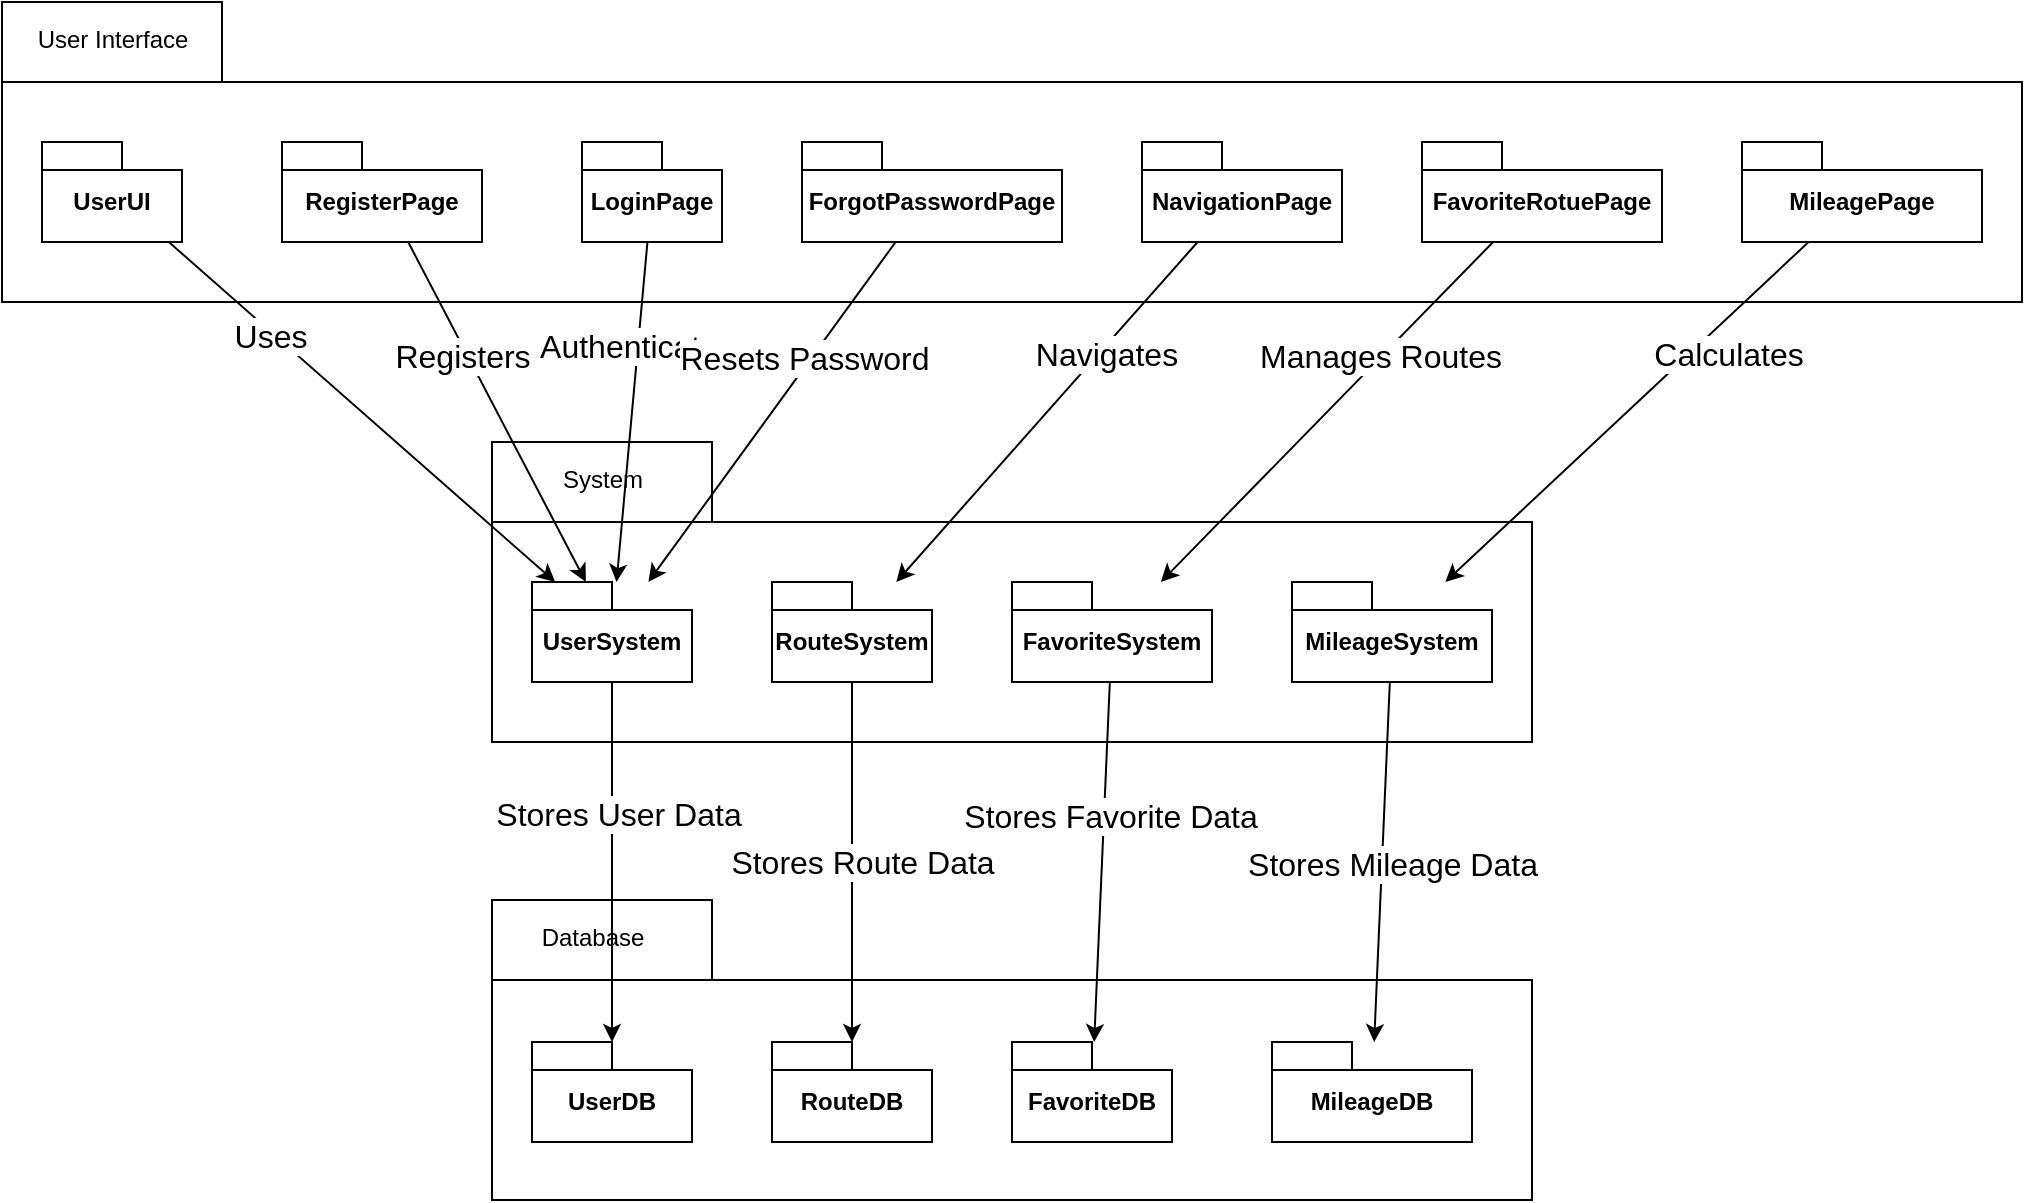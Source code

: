 <mxfile version="22.0.3" type="device">
  <diagram name="第1頁" id="RSBEpMBs8AiLDluXtR-K">
    <mxGraphModel dx="1235" dy="740" grid="1" gridSize="10" guides="1" tooltips="1" connect="1" arrows="1" fold="1" page="1" pageScale="1" pageWidth="827" pageHeight="1169" math="0" shadow="0">
      <root>
        <mxCell id="0" />
        <mxCell id="1" parent="0" />
        <mxCell id="c4u263SX0K0IFKFpcmCq-19" value="" style="shape=folder;fontStyle=1;spacingTop=10;tabWidth=110;tabHeight=40;tabPosition=left;html=1;whiteSpace=wrap;" vertex="1" parent="1">
          <mxGeometry x="435" y="1019" width="520" height="150" as="geometry" />
        </mxCell>
        <mxCell id="c4u263SX0K0IFKFpcmCq-20" value="Database" style="text;html=1;align=center;verticalAlign=middle;resizable=0;points=[];autosize=1;strokeColor=none;fillColor=none;" vertex="1" parent="1">
          <mxGeometry x="450" y="1023" width="70" height="30" as="geometry" />
        </mxCell>
        <mxCell id="c4u263SX0K0IFKFpcmCq-13" value="" style="shape=folder;fontStyle=1;spacingTop=10;tabWidth=110;tabHeight=40;tabPosition=left;html=1;whiteSpace=wrap;" vertex="1" parent="1">
          <mxGeometry x="435" y="790" width="520" height="150" as="geometry" />
        </mxCell>
        <mxCell id="c4u263SX0K0IFKFpcmCq-14" value="System" style="text;html=1;align=center;verticalAlign=middle;resizable=0;points=[];autosize=1;strokeColor=none;fillColor=none;" vertex="1" parent="1">
          <mxGeometry x="460" y="794" width="60" height="30" as="geometry" />
        </mxCell>
        <mxCell id="c4u263SX0K0IFKFpcmCq-1" value="" style="shape=folder;fontStyle=1;spacingTop=10;tabWidth=110;tabHeight=40;tabPosition=left;html=1;whiteSpace=wrap;" vertex="1" parent="1">
          <mxGeometry x="190" y="570" width="1010" height="150" as="geometry" />
        </mxCell>
        <mxCell id="c4u263SX0K0IFKFpcmCq-2" value="User Interface" style="text;html=1;align=center;verticalAlign=middle;resizable=0;points=[];autosize=1;strokeColor=none;fillColor=none;" vertex="1" parent="1">
          <mxGeometry x="195" y="574" width="100" height="30" as="geometry" />
        </mxCell>
        <mxCell id="c4u263SX0K0IFKFpcmCq-4" value="UserUI" style="shape=folder;fontStyle=1;spacingTop=10;tabWidth=40;tabHeight=14;tabPosition=left;html=1;whiteSpace=wrap;" vertex="1" parent="1">
          <mxGeometry x="210" y="640" width="70" height="50" as="geometry" />
        </mxCell>
        <mxCell id="c4u263SX0K0IFKFpcmCq-5" value="LoginPage" style="shape=folder;fontStyle=1;spacingTop=10;tabWidth=40;tabHeight=14;tabPosition=left;html=1;whiteSpace=wrap;" vertex="1" parent="1">
          <mxGeometry x="480" y="640" width="70" height="50" as="geometry" />
        </mxCell>
        <mxCell id="c4u263SX0K0IFKFpcmCq-8" value="ForgotPasswordPage" style="shape=folder;fontStyle=1;spacingTop=10;tabWidth=40;tabHeight=14;tabPosition=left;html=1;whiteSpace=wrap;" vertex="1" parent="1">
          <mxGeometry x="590" y="640" width="130" height="50" as="geometry" />
        </mxCell>
        <mxCell id="c4u263SX0K0IFKFpcmCq-9" value="NavigationPage" style="shape=folder;fontStyle=1;spacingTop=10;tabWidth=40;tabHeight=14;tabPosition=left;html=1;whiteSpace=wrap;" vertex="1" parent="1">
          <mxGeometry x="760" y="640" width="100" height="50" as="geometry" />
        </mxCell>
        <mxCell id="c4u263SX0K0IFKFpcmCq-10" value="FavoriteRotuePage" style="shape=folder;fontStyle=1;spacingTop=10;tabWidth=40;tabHeight=14;tabPosition=left;html=1;whiteSpace=wrap;" vertex="1" parent="1">
          <mxGeometry x="900" y="640" width="120" height="50" as="geometry" />
        </mxCell>
        <mxCell id="c4u263SX0K0IFKFpcmCq-11" value="MileagePage" style="shape=folder;fontStyle=1;spacingTop=10;tabWidth=40;tabHeight=14;tabPosition=left;html=1;whiteSpace=wrap;" vertex="1" parent="1">
          <mxGeometry x="1060" y="640" width="120" height="50" as="geometry" />
        </mxCell>
        <mxCell id="c4u263SX0K0IFKFpcmCq-15" value="UserSystem" style="shape=folder;fontStyle=1;spacingTop=10;tabWidth=40;tabHeight=14;tabPosition=left;html=1;whiteSpace=wrap;" vertex="1" parent="1">
          <mxGeometry x="455" y="860" width="80" height="50" as="geometry" />
        </mxCell>
        <mxCell id="c4u263SX0K0IFKFpcmCq-16" value="RouteSystem" style="shape=folder;fontStyle=1;spacingTop=10;tabWidth=40;tabHeight=14;tabPosition=left;html=1;whiteSpace=wrap;" vertex="1" parent="1">
          <mxGeometry x="575" y="860" width="80" height="50" as="geometry" />
        </mxCell>
        <mxCell id="c4u263SX0K0IFKFpcmCq-17" value="FavoriteSystem" style="shape=folder;fontStyle=1;spacingTop=10;tabWidth=40;tabHeight=14;tabPosition=left;html=1;whiteSpace=wrap;" vertex="1" parent="1">
          <mxGeometry x="695" y="860" width="100" height="50" as="geometry" />
        </mxCell>
        <mxCell id="c4u263SX0K0IFKFpcmCq-18" value="MileageSystem" style="shape=folder;fontStyle=1;spacingTop=10;tabWidth=40;tabHeight=14;tabPosition=left;html=1;whiteSpace=wrap;" vertex="1" parent="1">
          <mxGeometry x="835" y="860" width="100" height="50" as="geometry" />
        </mxCell>
        <mxCell id="c4u263SX0K0IFKFpcmCq-21" value="UserDB" style="shape=folder;fontStyle=1;spacingTop=10;tabWidth=40;tabHeight=14;tabPosition=left;html=1;whiteSpace=wrap;" vertex="1" parent="1">
          <mxGeometry x="455" y="1090" width="80" height="50" as="geometry" />
        </mxCell>
        <mxCell id="c4u263SX0K0IFKFpcmCq-22" value="RouteDB" style="shape=folder;fontStyle=1;spacingTop=10;tabWidth=40;tabHeight=14;tabPosition=left;html=1;whiteSpace=wrap;" vertex="1" parent="1">
          <mxGeometry x="575" y="1090" width="80" height="50" as="geometry" />
        </mxCell>
        <mxCell id="c4u263SX0K0IFKFpcmCq-23" value="FavoriteDB" style="shape=folder;fontStyle=1;spacingTop=10;tabWidth=40;tabHeight=14;tabPosition=left;html=1;whiteSpace=wrap;" vertex="1" parent="1">
          <mxGeometry x="695" y="1090" width="80" height="50" as="geometry" />
        </mxCell>
        <mxCell id="c4u263SX0K0IFKFpcmCq-24" value="MileageDB" style="shape=folder;fontStyle=1;spacingTop=10;tabWidth=40;tabHeight=14;tabPosition=left;html=1;whiteSpace=wrap;" vertex="1" parent="1">
          <mxGeometry x="825" y="1090" width="100" height="50" as="geometry" />
        </mxCell>
        <mxCell id="c4u263SX0K0IFKFpcmCq-25" value="" style="endArrow=classic;html=1;rounded=0;" edge="1" parent="1" source="c4u263SX0K0IFKFpcmCq-4" target="c4u263SX0K0IFKFpcmCq-15">
          <mxGeometry width="50" height="50" relative="1" as="geometry">
            <mxPoint x="390" y="730" as="sourcePoint" />
            <mxPoint x="440" y="680" as="targetPoint" />
          </mxGeometry>
        </mxCell>
        <mxCell id="c4u263SX0K0IFKFpcmCq-26" value="&lt;font style=&quot;font-size: 16px;&quot;&gt;Uses&lt;/font&gt;" style="edgeLabel;html=1;align=center;verticalAlign=middle;resizable=0;points=[];" vertex="1" connectable="0" parent="c4u263SX0K0IFKFpcmCq-25">
          <mxGeometry x="-0.458" y="-3" relative="1" as="geometry">
            <mxPoint y="-1" as="offset" />
          </mxGeometry>
        </mxCell>
        <mxCell id="c4u263SX0K0IFKFpcmCq-27" value="" style="endArrow=classic;html=1;rounded=0;" edge="1" parent="1" source="c4u263SX0K0IFKFpcmCq-5" target="c4u263SX0K0IFKFpcmCq-15">
          <mxGeometry width="50" height="50" relative="1" as="geometry">
            <mxPoint x="390" y="720" as="sourcePoint" />
            <mxPoint x="440" y="670" as="targetPoint" />
          </mxGeometry>
        </mxCell>
        <mxCell id="c4u263SX0K0IFKFpcmCq-31" value="&lt;font style=&quot;font-size: 16px;&quot;&gt;Authenticates&lt;/font&gt;" style="edgeLabel;html=1;align=center;verticalAlign=middle;resizable=0;points=[];" vertex="1" connectable="0" parent="c4u263SX0K0IFKFpcmCq-27">
          <mxGeometry x="-0.383" y="-1" relative="1" as="geometry">
            <mxPoint as="offset" />
          </mxGeometry>
        </mxCell>
        <mxCell id="c4u263SX0K0IFKFpcmCq-28" value="RegisterPage" style="shape=folder;fontStyle=1;spacingTop=10;tabWidth=40;tabHeight=14;tabPosition=left;html=1;whiteSpace=wrap;" vertex="1" parent="1">
          <mxGeometry x="330" y="640" width="100" height="50" as="geometry" />
        </mxCell>
        <mxCell id="c4u263SX0K0IFKFpcmCq-29" value="" style="endArrow=classic;html=1;rounded=0;" edge="1" parent="1" source="c4u263SX0K0IFKFpcmCq-28" target="c4u263SX0K0IFKFpcmCq-15">
          <mxGeometry width="50" height="50" relative="1" as="geometry">
            <mxPoint x="496" y="700" as="sourcePoint" />
            <mxPoint x="289" y="880" as="targetPoint" />
          </mxGeometry>
        </mxCell>
        <mxCell id="c4u263SX0K0IFKFpcmCq-30" value="&lt;font style=&quot;font-size: 16px;&quot;&gt;Registers&lt;/font&gt;" style="edgeLabel;html=1;align=center;verticalAlign=middle;resizable=0;points=[];" vertex="1" connectable="0" parent="c4u263SX0K0IFKFpcmCq-29">
          <mxGeometry x="-0.342" y="-3" relative="1" as="geometry">
            <mxPoint as="offset" />
          </mxGeometry>
        </mxCell>
        <mxCell id="c4u263SX0K0IFKFpcmCq-32" value="" style="endArrow=classic;html=1;rounded=0;" edge="1" parent="1" source="c4u263SX0K0IFKFpcmCq-8" target="c4u263SX0K0IFKFpcmCq-15">
          <mxGeometry width="50" height="50" relative="1" as="geometry">
            <mxPoint x="590" y="720" as="sourcePoint" />
            <mxPoint x="517" y="870" as="targetPoint" />
          </mxGeometry>
        </mxCell>
        <mxCell id="c4u263SX0K0IFKFpcmCq-33" value="&lt;font style=&quot;font-size: 16px;&quot;&gt;Resets Password&lt;/font&gt;" style="edgeLabel;html=1;align=center;verticalAlign=middle;resizable=0;points=[];" vertex="1" connectable="0" parent="c4u263SX0K0IFKFpcmCq-32">
          <mxGeometry x="-0.441" y="1" relative="1" as="geometry">
            <mxPoint x="-12" y="9" as="offset" />
          </mxGeometry>
        </mxCell>
        <mxCell id="c4u263SX0K0IFKFpcmCq-34" value="" style="endArrow=classic;html=1;rounded=0;" edge="1" parent="1" source="c4u263SX0K0IFKFpcmCq-9" target="c4u263SX0K0IFKFpcmCq-16">
          <mxGeometry width="50" height="50" relative="1" as="geometry">
            <mxPoint x="750" y="710" as="sourcePoint" />
            <mxPoint x="800" y="660" as="targetPoint" />
          </mxGeometry>
        </mxCell>
        <mxCell id="c4u263SX0K0IFKFpcmCq-35" value="&lt;font style=&quot;font-size: 16px;&quot;&gt;Navigates&lt;/font&gt;" style="edgeLabel;html=1;align=center;verticalAlign=middle;resizable=0;points=[];" vertex="1" connectable="0" parent="c4u263SX0K0IFKFpcmCq-34">
          <mxGeometry x="-0.242" y="-3" relative="1" as="geometry">
            <mxPoint x="13" y="-7" as="offset" />
          </mxGeometry>
        </mxCell>
        <mxCell id="c4u263SX0K0IFKFpcmCq-36" value="" style="endArrow=classic;html=1;rounded=0;" edge="1" parent="1" source="c4u263SX0K0IFKFpcmCq-10" target="c4u263SX0K0IFKFpcmCq-17">
          <mxGeometry width="50" height="50" relative="1" as="geometry">
            <mxPoint x="810" y="710" as="sourcePoint" />
            <mxPoint x="860" y="660" as="targetPoint" />
          </mxGeometry>
        </mxCell>
        <mxCell id="c4u263SX0K0IFKFpcmCq-37" value="&lt;font style=&quot;font-size: 16px;&quot;&gt;Manages Routes&lt;/font&gt;" style="edgeLabel;html=1;align=center;verticalAlign=middle;resizable=0;points=[];" vertex="1" connectable="0" parent="c4u263SX0K0IFKFpcmCq-36">
          <mxGeometry x="-0.328" y="-1" relative="1" as="geometry">
            <mxPoint as="offset" />
          </mxGeometry>
        </mxCell>
        <mxCell id="c4u263SX0K0IFKFpcmCq-38" value="" style="endArrow=classic;html=1;rounded=0;" edge="1" parent="1" source="c4u263SX0K0IFKFpcmCq-11" target="c4u263SX0K0IFKFpcmCq-18">
          <mxGeometry width="50" height="50" relative="1" as="geometry">
            <mxPoint x="660" y="710" as="sourcePoint" />
            <mxPoint x="710" y="660" as="targetPoint" />
          </mxGeometry>
        </mxCell>
        <mxCell id="c4u263SX0K0IFKFpcmCq-39" value="&lt;font style=&quot;font-size: 16px;&quot;&gt;Calculates&lt;/font&gt;" style="edgeLabel;html=1;align=center;verticalAlign=middle;resizable=0;points=[];" vertex="1" connectable="0" parent="c4u263SX0K0IFKFpcmCq-38">
          <mxGeometry x="-0.214" y="2" relative="1" as="geometry">
            <mxPoint x="30" y="-13" as="offset" />
          </mxGeometry>
        </mxCell>
        <mxCell id="c4u263SX0K0IFKFpcmCq-40" value="" style="endArrow=classic;html=1;rounded=0;" edge="1" parent="1" source="c4u263SX0K0IFKFpcmCq-15" target="c4u263SX0K0IFKFpcmCq-21">
          <mxGeometry width="50" height="50" relative="1" as="geometry">
            <mxPoint x="760" y="860" as="sourcePoint" />
            <mxPoint x="810" y="810" as="targetPoint" />
          </mxGeometry>
        </mxCell>
        <mxCell id="c4u263SX0K0IFKFpcmCq-41" value="&lt;font style=&quot;font-size: 16px;&quot;&gt;Stores User Data&lt;/font&gt;" style="edgeLabel;html=1;align=center;verticalAlign=middle;resizable=0;points=[];" vertex="1" connectable="0" parent="c4u263SX0K0IFKFpcmCq-40">
          <mxGeometry x="-0.253" y="3" relative="1" as="geometry">
            <mxPoint y="-1" as="offset" />
          </mxGeometry>
        </mxCell>
        <mxCell id="c4u263SX0K0IFKFpcmCq-42" value="" style="endArrow=classic;html=1;rounded=0;" edge="1" parent="1" source="c4u263SX0K0IFKFpcmCq-16" target="c4u263SX0K0IFKFpcmCq-22">
          <mxGeometry width="50" height="50" relative="1" as="geometry">
            <mxPoint x="575" y="920" as="sourcePoint" />
            <mxPoint x="384" y="1100" as="targetPoint" />
          </mxGeometry>
        </mxCell>
        <mxCell id="c4u263SX0K0IFKFpcmCq-43" value="&lt;font style=&quot;font-size: 16px;&quot;&gt;Stores Route Data&lt;/font&gt;" style="edgeLabel;html=1;align=center;verticalAlign=middle;resizable=0;points=[];" vertex="1" connectable="0" parent="c4u263SX0K0IFKFpcmCq-42">
          <mxGeometry x="-0.253" y="3" relative="1" as="geometry">
            <mxPoint x="2" y="23" as="offset" />
          </mxGeometry>
        </mxCell>
        <mxCell id="c4u263SX0K0IFKFpcmCq-44" value="" style="endArrow=classic;html=1;rounded=0;" edge="1" parent="1" source="c4u263SX0K0IFKFpcmCq-17" target="c4u263SX0K0IFKFpcmCq-23">
          <mxGeometry width="50" height="50" relative="1" as="geometry">
            <mxPoint x="488" y="930" as="sourcePoint" />
            <mxPoint x="297" y="1110" as="targetPoint" />
          </mxGeometry>
        </mxCell>
        <mxCell id="c4u263SX0K0IFKFpcmCq-45" value="&lt;font style=&quot;font-size: 16px;&quot;&gt;Stores Favorite Data&lt;/font&gt;" style="edgeLabel;html=1;align=center;verticalAlign=middle;resizable=0;points=[];" vertex="1" connectable="0" parent="c4u263SX0K0IFKFpcmCq-44">
          <mxGeometry x="-0.253" y="3" relative="1" as="geometry">
            <mxPoint y="-1" as="offset" />
          </mxGeometry>
        </mxCell>
        <mxCell id="c4u263SX0K0IFKFpcmCq-46" value="" style="endArrow=classic;html=1;rounded=0;" edge="1" parent="1" source="c4u263SX0K0IFKFpcmCq-18" target="c4u263SX0K0IFKFpcmCq-24">
          <mxGeometry width="50" height="50" relative="1" as="geometry">
            <mxPoint x="498" y="940" as="sourcePoint" />
            <mxPoint x="307" y="1120" as="targetPoint" />
          </mxGeometry>
        </mxCell>
        <mxCell id="c4u263SX0K0IFKFpcmCq-47" value="&lt;font style=&quot;font-size: 16px;&quot;&gt;Stores Mileage Data&lt;/font&gt;" style="edgeLabel;html=1;align=center;verticalAlign=middle;resizable=0;points=[];" vertex="1" connectable="0" parent="c4u263SX0K0IFKFpcmCq-46">
          <mxGeometry x="-0.253" y="3" relative="1" as="geometry">
            <mxPoint x="1" y="23" as="offset" />
          </mxGeometry>
        </mxCell>
      </root>
    </mxGraphModel>
  </diagram>
</mxfile>
